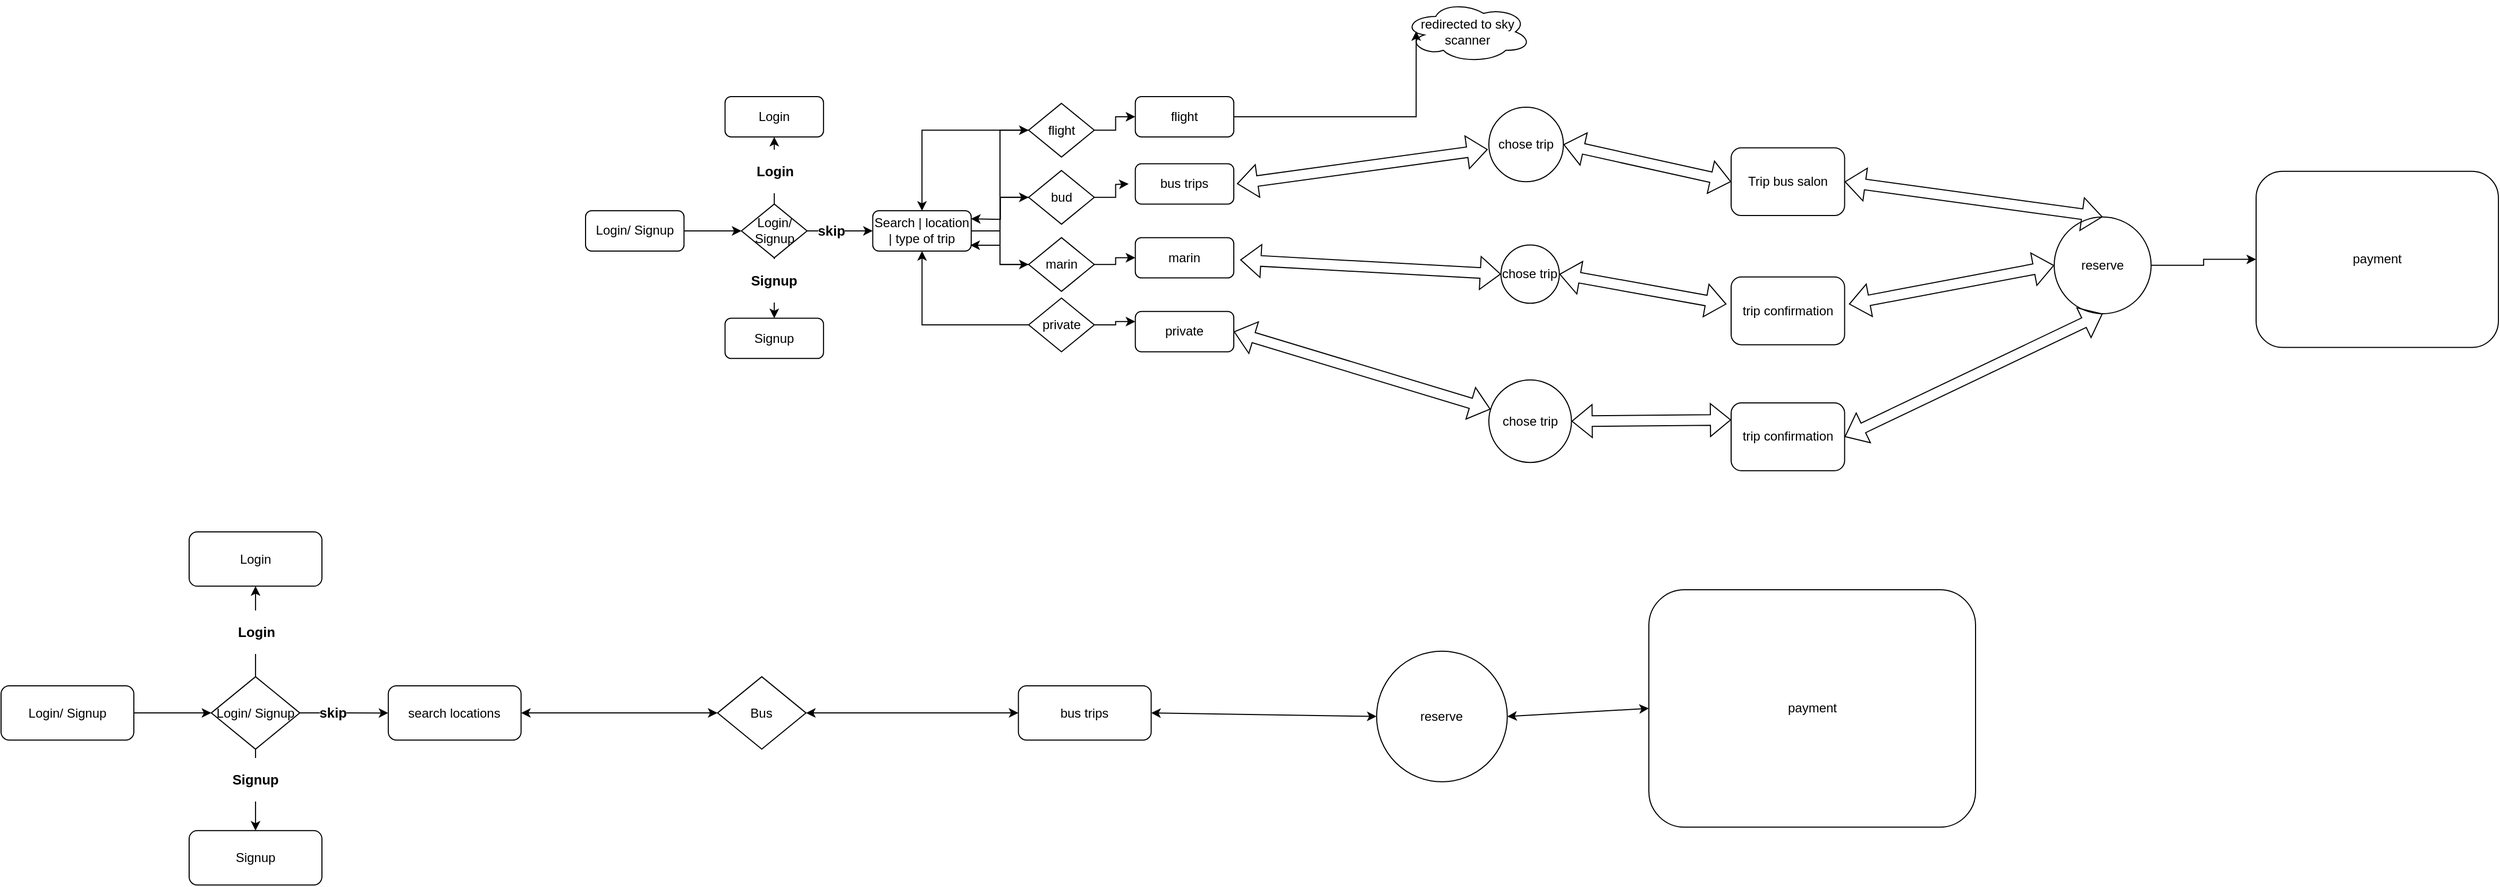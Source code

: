 <mxfile version="21.5.0" type="github">
  <diagram id="R2lEEEUBdFMjLlhIrx00" name="Page-1">
    <mxGraphModel dx="3475" dy="2533" grid="1" gridSize="10" guides="1" tooltips="1" connect="1" arrows="1" fold="1" page="1" pageScale="1" pageWidth="850" pageHeight="1100" math="0" shadow="0" extFonts="Permanent Marker^https://fonts.googleapis.com/css?family=Permanent+Marker">
      <root>
        <mxCell id="0" />
        <mxCell id="1" parent="0" />
        <mxCell id="0AvAn2icMMvyygYtg3D9-46" value="redirected to sky scanner" style="ellipse;shape=cloud;whiteSpace=wrap;html=1;" vertex="1" parent="1">
          <mxGeometry x="620" y="-100" width="120" height="58" as="geometry" />
        </mxCell>
        <mxCell id="0AvAn2icMMvyygYtg3D9-47" style="edgeStyle=orthogonalEdgeStyle;rounded=0;orthogonalLoop=1;jettySize=auto;html=1;entryX=0.097;entryY=0.49;entryDx=0;entryDy=0;entryPerimeter=0;" edge="1" parent="1" source="0AvAn2icMMvyygYtg3D9-14" target="0AvAn2icMMvyygYtg3D9-46">
          <mxGeometry relative="1" as="geometry" />
        </mxCell>
        <mxCell id="0AvAn2icMMvyygYtg3D9-87" value="" style="group" vertex="1" connectable="0" parent="1">
          <mxGeometry x="700" width="950" height="370" as="geometry" />
        </mxCell>
        <mxCell id="0AvAn2icMMvyygYtg3D9-48" value="Trip bus salon" style="rounded=1;whiteSpace=wrap;html=1;" vertex="1" parent="0AvAn2icMMvyygYtg3D9-87">
          <mxGeometry x="227.995" y="38.265" width="106.785" height="63.796" as="geometry" />
        </mxCell>
        <mxCell id="0AvAn2icMMvyygYtg3D9-50" value="chose trip" style="ellipse;whiteSpace=wrap;html=1;aspect=fixed;" vertex="1" parent="0AvAn2icMMvyygYtg3D9-87">
          <mxGeometry width="70.148" height="70.148" as="geometry" />
        </mxCell>
        <mxCell id="0AvAn2icMMvyygYtg3D9-56" value="chose trip" style="ellipse;whiteSpace=wrap;html=1;aspect=fixed;" vertex="1" parent="0AvAn2icMMvyygYtg3D9-87">
          <mxGeometry x="11.4" y="129.71" width="54.948" height="54.948" as="geometry" />
        </mxCell>
        <mxCell id="0AvAn2icMMvyygYtg3D9-58" value="trip confirmation" style="rounded=1;whiteSpace=wrap;html=1;" vertex="1" parent="0AvAn2icMMvyygYtg3D9-87">
          <mxGeometry x="227.995" y="159.903" width="106.785" height="63.796" as="geometry" />
        </mxCell>
        <mxCell id="0AvAn2icMMvyygYtg3D9-60" value="chose trip" style="ellipse;whiteSpace=wrap;html=1;aspect=fixed;" vertex="1" parent="0AvAn2icMMvyygYtg3D9-87">
          <mxGeometry y="256.877" width="77.748" height="77.748" as="geometry" />
        </mxCell>
        <mxCell id="0AvAn2icMMvyygYtg3D9-62" value="trip confirmation" style="rounded=1;whiteSpace=wrap;html=1;" vertex="1" parent="0AvAn2icMMvyygYtg3D9-87">
          <mxGeometry x="227.995" y="278.555" width="106.785" height="63.796" as="geometry" />
        </mxCell>
        <mxCell id="0AvAn2icMMvyygYtg3D9-64" value="reserve" style="ellipse;whiteSpace=wrap;html=1;aspect=fixed;" vertex="1" parent="0AvAn2icMMvyygYtg3D9-87">
          <mxGeometry x="532" y="103.337" width="91.2" height="91.2" as="geometry" />
        </mxCell>
        <mxCell id="0AvAn2icMMvyygYtg3D9-67" value="payment" style="rounded=1;whiteSpace=wrap;html=1;" vertex="1" parent="0AvAn2icMMvyygYtg3D9-87">
          <mxGeometry x="722" y="60.377" width="228" height="165.87" as="geometry" />
        </mxCell>
        <mxCell id="0AvAn2icMMvyygYtg3D9-77" value="" style="shape=flexArrow;endArrow=classic;startArrow=classic;html=1;rounded=0;exitX=1;exitY=0.5;exitDx=0;exitDy=0;entryX=0;entryY=0.5;entryDx=0;entryDy=0;" edge="1" parent="0AvAn2icMMvyygYtg3D9-87" source="0AvAn2icMMvyygYtg3D9-50" target="0AvAn2icMMvyygYtg3D9-48">
          <mxGeometry width="100" height="100" relative="1" as="geometry">
            <mxPoint x="-126.426" y="56.34" as="sourcePoint" />
            <mxPoint x="196.574" y="83.985" as="targetPoint" />
          </mxGeometry>
        </mxCell>
        <mxCell id="0AvAn2icMMvyygYtg3D9-78" value="" style="shape=flexArrow;endArrow=classic;startArrow=classic;html=1;rounded=0;exitX=1;exitY=0.5;exitDx=0;exitDy=0;entryX=-0.041;entryY=0.401;entryDx=0;entryDy=0;entryPerimeter=0;" edge="1" parent="0AvAn2icMMvyygYtg3D9-87" source="0AvAn2icMMvyygYtg3D9-56" target="0AvAn2icMMvyygYtg3D9-58">
          <mxGeometry width="100" height="100" relative="1" as="geometry">
            <mxPoint x="89.3" y="79.949" as="sourcePoint" />
            <mxPoint x="247" y="96.536" as="targetPoint" />
          </mxGeometry>
        </mxCell>
        <mxCell id="0AvAn2icMMvyygYtg3D9-80" value="" style="shape=flexArrow;endArrow=classic;startArrow=classic;html=1;rounded=0;exitX=1;exitY=0.5;exitDx=0;exitDy=0;entryX=0;entryY=0.25;entryDx=0;entryDy=0;" edge="1" parent="0AvAn2icMMvyygYtg3D9-87" source="0AvAn2icMMvyygYtg3D9-60" target="0AvAn2icMMvyygYtg3D9-62">
          <mxGeometry width="100" height="100" relative="1" as="geometry">
            <mxPoint x="85.5" y="196.058" as="sourcePoint" />
            <mxPoint x="243.2" y="212.645" as="targetPoint" />
          </mxGeometry>
        </mxCell>
        <mxCell id="0AvAn2icMMvyygYtg3D9-81" value="" style="shape=flexArrow;endArrow=classic;startArrow=classic;html=1;rounded=0;exitX=1;exitY=0.5;exitDx=0;exitDy=0;entryX=0.5;entryY=0;entryDx=0;entryDy=0;" edge="1" parent="0AvAn2icMMvyygYtg3D9-87" source="0AvAn2icMMvyygYtg3D9-48" target="0AvAn2icMMvyygYtg3D9-64">
          <mxGeometry width="100" height="100" relative="1" as="geometry">
            <mxPoint x="89.3" y="79.949" as="sourcePoint" />
            <mxPoint x="247" y="96.536" as="targetPoint" />
          </mxGeometry>
        </mxCell>
        <mxCell id="0AvAn2icMMvyygYtg3D9-82" value="" style="shape=flexArrow;endArrow=classic;startArrow=classic;html=1;rounded=0;exitX=1.038;exitY=0.401;exitDx=0;exitDy=0;entryX=0;entryY=0.5;entryDx=0;entryDy=0;exitPerimeter=0;" edge="1" parent="0AvAn2icMMvyygYtg3D9-87" source="0AvAn2icMMvyygYtg3D9-58" target="0AvAn2icMMvyygYtg3D9-64">
          <mxGeometry width="100" height="100" relative="1" as="geometry">
            <mxPoint x="353.4" y="96.536" as="sourcePoint" />
            <mxPoint x="469.3" y="165.649" as="targetPoint" />
          </mxGeometry>
        </mxCell>
        <mxCell id="0AvAn2icMMvyygYtg3D9-86" style="edgeStyle=orthogonalEdgeStyle;rounded=0;orthogonalLoop=1;jettySize=auto;html=1;entryX=0;entryY=0.5;entryDx=0;entryDy=0;" edge="1" parent="0AvAn2icMMvyygYtg3D9-87" source="0AvAn2icMMvyygYtg3D9-64" target="0AvAn2icMMvyygYtg3D9-67">
          <mxGeometry relative="1" as="geometry" />
        </mxCell>
        <mxCell id="0AvAn2icMMvyygYtg3D9-83" value="" style="shape=flexArrow;endArrow=classic;startArrow=classic;html=1;rounded=0;exitX=1;exitY=0.5;exitDx=0;exitDy=0;entryX=0.5;entryY=1;entryDx=0;entryDy=0;" edge="1" parent="0AvAn2icMMvyygYtg3D9-87" source="0AvAn2icMMvyygYtg3D9-62" target="0AvAn2icMMvyygYtg3D9-64">
          <mxGeometry width="100" height="100" relative="1" as="geometry">
            <mxPoint x="357.2" y="212.645" as="sourcePoint" />
            <mxPoint x="480.7" y="201.587" as="targetPoint" />
          </mxGeometry>
        </mxCell>
        <mxCell id="0AvAn2icMMvyygYtg3D9-1" value="Login/ Signup" style="rounded=1;whiteSpace=wrap;html=1;" vertex="1" parent="1">
          <mxGeometry x="-150" y="97.521" width="92.658" height="37.949" as="geometry" />
        </mxCell>
        <mxCell id="0AvAn2icMMvyygYtg3D9-2" value="Login/ Signup" style="rhombus;whiteSpace=wrap;html=1;" vertex="1" parent="1">
          <mxGeometry x="-3.291" y="91.197" width="61.772" height="50.598" as="geometry" />
        </mxCell>
        <mxCell id="0AvAn2icMMvyygYtg3D9-4" style="edgeStyle=orthogonalEdgeStyle;rounded=0;orthogonalLoop=1;jettySize=auto;html=1;entryX=0;entryY=0.5;entryDx=0;entryDy=0;" edge="1" parent="1" source="0AvAn2icMMvyygYtg3D9-1" target="0AvAn2icMMvyygYtg3D9-2">
          <mxGeometry relative="1" as="geometry" />
        </mxCell>
        <mxCell id="0AvAn2icMMvyygYtg3D9-3" value="Signup" style="rounded=1;whiteSpace=wrap;html=1;" vertex="1" parent="1">
          <mxGeometry x="-18.734" y="198.718" width="92.658" height="37.949" as="geometry" />
        </mxCell>
        <mxCell id="0AvAn2icMMvyygYtg3D9-5" style="edgeStyle=orthogonalEdgeStyle;rounded=0;orthogonalLoop=1;jettySize=auto;html=1;entryX=0.5;entryY=0;entryDx=0;entryDy=0;" edge="1" parent="1" source="0AvAn2icMMvyygYtg3D9-2" target="0AvAn2icMMvyygYtg3D9-3">
          <mxGeometry relative="1" as="geometry" />
        </mxCell>
        <mxCell id="0AvAn2icMMvyygYtg3D9-9" value="&lt;h3&gt;Signup&lt;/h3&gt;" style="edgeLabel;html=1;align=center;verticalAlign=middle;resizable=0;points=[];" vertex="1" connectable="0" parent="0AvAn2icMMvyygYtg3D9-5">
          <mxGeometry x="-0.267" y="-1" relative="1" as="geometry">
            <mxPoint as="offset" />
          </mxGeometry>
        </mxCell>
        <mxCell id="0AvAn2icMMvyygYtg3D9-6" value="Login" style="rounded=1;whiteSpace=wrap;html=1;" vertex="1" parent="1">
          <mxGeometry x="-18.734" y="-10" width="92.658" height="37.949" as="geometry" />
        </mxCell>
        <mxCell id="0AvAn2icMMvyygYtg3D9-7" value="&lt;h3&gt;Login&lt;/h3&gt;" style="edgeStyle=orthogonalEdgeStyle;rounded=0;orthogonalLoop=1;jettySize=auto;html=1;entryX=0.5;entryY=1;entryDx=0;entryDy=0;" edge="1" parent="1" source="0AvAn2icMMvyygYtg3D9-2" target="0AvAn2icMMvyygYtg3D9-6">
          <mxGeometry relative="1" as="geometry" />
        </mxCell>
        <mxCell id="0AvAn2icMMvyygYtg3D9-10" value="Search | location | type of trip" style="rounded=1;whiteSpace=wrap;html=1;" vertex="1" parent="1">
          <mxGeometry x="120.253" y="97.521" width="92.658" height="37.949" as="geometry" />
        </mxCell>
        <mxCell id="0AvAn2icMMvyygYtg3D9-12" style="edgeStyle=orthogonalEdgeStyle;rounded=0;orthogonalLoop=1;jettySize=auto;html=1;" edge="1" parent="1" source="0AvAn2icMMvyygYtg3D9-2" target="0AvAn2icMMvyygYtg3D9-10">
          <mxGeometry relative="1" as="geometry" />
        </mxCell>
        <mxCell id="0AvAn2icMMvyygYtg3D9-13" value="&lt;h3&gt;skip&lt;/h3&gt;" style="edgeLabel;html=1;align=center;verticalAlign=middle;resizable=0;points=[];" vertex="1" connectable="0" parent="0AvAn2icMMvyygYtg3D9-12">
          <mxGeometry x="-0.27" y="1" relative="1" as="geometry">
            <mxPoint as="offset" />
          </mxGeometry>
        </mxCell>
        <mxCell id="0AvAn2icMMvyygYtg3D9-14" value="flight" style="rounded=1;whiteSpace=wrap;html=1;" vertex="1" parent="1">
          <mxGeometry x="367.342" y="-10" width="92.658" height="37.949" as="geometry" />
        </mxCell>
        <mxCell id="0AvAn2icMMvyygYtg3D9-15" value="bus trips" style="rounded=1;whiteSpace=wrap;html=1;" vertex="1" parent="1">
          <mxGeometry x="367.342" y="53.248" width="92.658" height="37.949" as="geometry" />
        </mxCell>
        <mxCell id="0AvAn2icMMvyygYtg3D9-16" value="marin" style="rounded=1;whiteSpace=wrap;html=1;" vertex="1" parent="1">
          <mxGeometry x="367.342" y="122.821" width="92.658" height="37.949" as="geometry" />
        </mxCell>
        <mxCell id="0AvAn2icMMvyygYtg3D9-17" value="private" style="rounded=1;whiteSpace=wrap;html=1;" vertex="1" parent="1">
          <mxGeometry x="367.342" y="192.393" width="92.658" height="37.949" as="geometry" />
        </mxCell>
        <mxCell id="0AvAn2icMMvyygYtg3D9-38" style="edgeStyle=orthogonalEdgeStyle;rounded=0;orthogonalLoop=1;jettySize=auto;html=1;" edge="1" parent="1" source="0AvAn2icMMvyygYtg3D9-28" target="0AvAn2icMMvyygYtg3D9-14">
          <mxGeometry relative="1" as="geometry" />
        </mxCell>
        <mxCell id="0AvAn2icMMvyygYtg3D9-39" style="edgeStyle=orthogonalEdgeStyle;rounded=0;orthogonalLoop=1;jettySize=auto;html=1;entryX=0.5;entryY=0;entryDx=0;entryDy=0;" edge="1" parent="1" source="0AvAn2icMMvyygYtg3D9-28" target="0AvAn2icMMvyygYtg3D9-10">
          <mxGeometry relative="1" as="geometry">
            <mxPoint x="212.703" y="105.111" as="targetPoint" />
          </mxGeometry>
        </mxCell>
        <mxCell id="0AvAn2icMMvyygYtg3D9-28" value="flight" style="rhombus;whiteSpace=wrap;html=1;" vertex="1" parent="1">
          <mxGeometry x="266.962" y="-3.675" width="61.772" height="50.598" as="geometry" />
        </mxCell>
        <mxCell id="0AvAn2icMMvyygYtg3D9-32" style="edgeStyle=orthogonalEdgeStyle;rounded=0;orthogonalLoop=1;jettySize=auto;html=1;entryX=0;entryY=0.5;entryDx=0;entryDy=0;" edge="1" parent="1" source="0AvAn2icMMvyygYtg3D9-10" target="0AvAn2icMMvyygYtg3D9-28">
          <mxGeometry relative="1" as="geometry" />
        </mxCell>
        <mxCell id="0AvAn2icMMvyygYtg3D9-40" style="edgeStyle=orthogonalEdgeStyle;rounded=0;orthogonalLoop=1;jettySize=auto;html=1;" edge="1" parent="1" source="0AvAn2icMMvyygYtg3D9-29">
          <mxGeometry relative="1" as="geometry">
            <mxPoint x="361.081" y="72.222" as="targetPoint" />
          </mxGeometry>
        </mxCell>
        <mxCell id="0AvAn2icMMvyygYtg3D9-41" style="edgeStyle=orthogonalEdgeStyle;rounded=0;orthogonalLoop=1;jettySize=auto;html=1;" edge="1" parent="1" source="0AvAn2icMMvyygYtg3D9-29">
          <mxGeometry relative="1" as="geometry">
            <mxPoint x="212.703" y="105.111" as="targetPoint" />
          </mxGeometry>
        </mxCell>
        <mxCell id="0AvAn2icMMvyygYtg3D9-29" value="bud" style="rhombus;whiteSpace=wrap;html=1;" vertex="1" parent="1">
          <mxGeometry x="266.962" y="59.573" width="61.772" height="50.598" as="geometry" />
        </mxCell>
        <mxCell id="0AvAn2icMMvyygYtg3D9-33" style="edgeStyle=orthogonalEdgeStyle;rounded=0;orthogonalLoop=1;jettySize=auto;html=1;entryX=0;entryY=0.5;entryDx=0;entryDy=0;" edge="1" parent="1" source="0AvAn2icMMvyygYtg3D9-10" target="0AvAn2icMMvyygYtg3D9-29">
          <mxGeometry relative="1" as="geometry" />
        </mxCell>
        <mxCell id="0AvAn2icMMvyygYtg3D9-42" style="edgeStyle=orthogonalEdgeStyle;rounded=0;orthogonalLoop=1;jettySize=auto;html=1;" edge="1" parent="1" source="0AvAn2icMMvyygYtg3D9-30" target="0AvAn2icMMvyygYtg3D9-16">
          <mxGeometry relative="1" as="geometry" />
        </mxCell>
        <mxCell id="0AvAn2icMMvyygYtg3D9-43" style="edgeStyle=orthogonalEdgeStyle;rounded=0;orthogonalLoop=1;jettySize=auto;html=1;entryX=0.991;entryY=0.855;entryDx=0;entryDy=0;entryPerimeter=0;" edge="1" parent="1" source="0AvAn2icMMvyygYtg3D9-30" target="0AvAn2icMMvyygYtg3D9-10">
          <mxGeometry relative="1" as="geometry" />
        </mxCell>
        <mxCell id="0AvAn2icMMvyygYtg3D9-30" value="marin" style="rhombus;whiteSpace=wrap;html=1;" vertex="1" parent="1">
          <mxGeometry x="266.962" y="122.821" width="61.772" height="50.598" as="geometry" />
        </mxCell>
        <mxCell id="0AvAn2icMMvyygYtg3D9-34" style="edgeStyle=orthogonalEdgeStyle;rounded=0;orthogonalLoop=1;jettySize=auto;html=1;" edge="1" parent="1" source="0AvAn2icMMvyygYtg3D9-10" target="0AvAn2icMMvyygYtg3D9-30">
          <mxGeometry relative="1" as="geometry" />
        </mxCell>
        <mxCell id="0AvAn2icMMvyygYtg3D9-44" style="edgeStyle=orthogonalEdgeStyle;rounded=0;orthogonalLoop=1;jettySize=auto;html=1;entryX=0;entryY=0.25;entryDx=0;entryDy=0;" edge="1" parent="1" source="0AvAn2icMMvyygYtg3D9-31" target="0AvAn2icMMvyygYtg3D9-17">
          <mxGeometry relative="1" as="geometry" />
        </mxCell>
        <mxCell id="0AvAn2icMMvyygYtg3D9-45" style="edgeStyle=orthogonalEdgeStyle;rounded=0;orthogonalLoop=1;jettySize=auto;html=1;" edge="1" parent="1" source="0AvAn2icMMvyygYtg3D9-31" target="0AvAn2icMMvyygYtg3D9-10">
          <mxGeometry relative="1" as="geometry" />
        </mxCell>
        <mxCell id="0AvAn2icMMvyygYtg3D9-31" value="private" style="rhombus;whiteSpace=wrap;html=1;" vertex="1" parent="1">
          <mxGeometry x="266.962" y="179.744" width="61.772" height="50.598" as="geometry" />
        </mxCell>
        <mxCell id="0AvAn2icMMvyygYtg3D9-73" value="" style="shape=flexArrow;endArrow=classic;startArrow=classic;html=1;rounded=0;exitX=1.032;exitY=0.497;exitDx=0;exitDy=0;exitPerimeter=0;entryX=-0.015;entryY=0.567;entryDx=0;entryDy=0;entryPerimeter=0;" edge="1" parent="1" source="0AvAn2icMMvyygYtg3D9-15" target="0AvAn2icMMvyygYtg3D9-50">
          <mxGeometry width="100" height="100" relative="1" as="geometry">
            <mxPoint x="377" y="295.58" as="sourcePoint" />
            <mxPoint x="567" y="19.13" as="targetPoint" />
          </mxGeometry>
        </mxCell>
        <mxCell id="0AvAn2icMMvyygYtg3D9-75" value="" style="shape=flexArrow;endArrow=classic;startArrow=classic;html=1;rounded=0;exitX=1.065;exitY=0.552;exitDx=0;exitDy=0;exitPerimeter=0;entryX=0;entryY=0.5;entryDx=0;entryDy=0;" edge="1" parent="1" source="0AvAn2icMMvyygYtg3D9-16" target="0AvAn2icMMvyygYtg3D9-56">
          <mxGeometry width="100" height="100" relative="1" as="geometry">
            <mxPoint x="491" y="185" as="sourcePoint" />
            <mxPoint x="681" y="-91.449" as="targetPoint" />
          </mxGeometry>
        </mxCell>
        <mxCell id="0AvAn2icMMvyygYtg3D9-76" value="" style="shape=flexArrow;endArrow=classic;startArrow=classic;html=1;rounded=0;exitX=1;exitY=0.5;exitDx=0;exitDy=0;" edge="1" parent="1" source="0AvAn2icMMvyygYtg3D9-17" target="0AvAn2icMMvyygYtg3D9-60">
          <mxGeometry width="100" height="100" relative="1" as="geometry">
            <mxPoint x="403.6" y="196.058" as="sourcePoint" />
            <mxPoint x="730.4" y="196.058" as="targetPoint" />
          </mxGeometry>
        </mxCell>
        <mxCell id="0AvAn2icMMvyygYtg3D9-131" value="" style="group" vertex="1" connectable="0" parent="1">
          <mxGeometry x="-700" y="400" width="1858" height="332.59" as="geometry" />
        </mxCell>
        <mxCell id="0AvAn2icMMvyygYtg3D9-88" value="" style="group" vertex="1" connectable="0" parent="0AvAn2icMMvyygYtg3D9-131">
          <mxGeometry width="822.483" height="332.59" as="geometry" />
        </mxCell>
        <mxCell id="0AvAn2icMMvyygYtg3D9-89" value="Login/ Signup" style="rounded=1;whiteSpace=wrap;html=1;" vertex="1" parent="0AvAn2icMMvyygYtg3D9-88">
          <mxGeometry y="144.975" width="124.934" height="51.168" as="geometry" />
        </mxCell>
        <mxCell id="0AvAn2icMMvyygYtg3D9-90" value="Login/ Signup" style="rhombus;whiteSpace=wrap;html=1;" vertex="1" parent="0AvAn2icMMvyygYtg3D9-88">
          <mxGeometry x="197.812" y="136.447" width="83.289" height="68.224" as="geometry" />
        </mxCell>
        <mxCell id="0AvAn2icMMvyygYtg3D9-91" style="edgeStyle=orthogonalEdgeStyle;rounded=0;orthogonalLoop=1;jettySize=auto;html=1;entryX=0;entryY=0.5;entryDx=0;entryDy=0;" edge="1" parent="0AvAn2icMMvyygYtg3D9-88" source="0AvAn2icMMvyygYtg3D9-89" target="0AvAn2icMMvyygYtg3D9-90">
          <mxGeometry relative="1" as="geometry" />
        </mxCell>
        <mxCell id="0AvAn2icMMvyygYtg3D9-92" value="Signup" style="rounded=1;whiteSpace=wrap;html=1;" vertex="1" parent="0AvAn2icMMvyygYtg3D9-88">
          <mxGeometry x="176.99" y="281.422" width="124.934" height="51.168" as="geometry" />
        </mxCell>
        <mxCell id="0AvAn2icMMvyygYtg3D9-93" style="edgeStyle=orthogonalEdgeStyle;rounded=0;orthogonalLoop=1;jettySize=auto;html=1;entryX=0.5;entryY=0;entryDx=0;entryDy=0;" edge="1" parent="0AvAn2icMMvyygYtg3D9-88" source="0AvAn2icMMvyygYtg3D9-90" target="0AvAn2icMMvyygYtg3D9-92">
          <mxGeometry relative="1" as="geometry" />
        </mxCell>
        <mxCell id="0AvAn2icMMvyygYtg3D9-94" value="&lt;h3&gt;Signup&lt;/h3&gt;" style="edgeLabel;html=1;align=center;verticalAlign=middle;resizable=0;points=[];" vertex="1" connectable="0" parent="0AvAn2icMMvyygYtg3D9-93">
          <mxGeometry x="-0.267" y="-1" relative="1" as="geometry">
            <mxPoint as="offset" />
          </mxGeometry>
        </mxCell>
        <mxCell id="0AvAn2icMMvyygYtg3D9-95" value="Login" style="rounded=1;whiteSpace=wrap;html=1;" vertex="1" parent="0AvAn2icMMvyygYtg3D9-88">
          <mxGeometry x="176.99" width="124.934" height="51.168" as="geometry" />
        </mxCell>
        <mxCell id="0AvAn2icMMvyygYtg3D9-96" value="&lt;h3&gt;Login&lt;/h3&gt;" style="edgeStyle=orthogonalEdgeStyle;rounded=0;orthogonalLoop=1;jettySize=auto;html=1;entryX=0.5;entryY=1;entryDx=0;entryDy=0;" edge="1" parent="0AvAn2icMMvyygYtg3D9-88" source="0AvAn2icMMvyygYtg3D9-90" target="0AvAn2icMMvyygYtg3D9-95">
          <mxGeometry relative="1" as="geometry" />
        </mxCell>
        <mxCell id="0AvAn2icMMvyygYtg3D9-97" value="search locations" style="rounded=1;whiteSpace=wrap;html=1;" vertex="1" parent="0AvAn2icMMvyygYtg3D9-88">
          <mxGeometry x="364.391" y="144.975" width="124.934" height="51.168" as="geometry" />
        </mxCell>
        <mxCell id="0AvAn2icMMvyygYtg3D9-98" style="edgeStyle=orthogonalEdgeStyle;rounded=0;orthogonalLoop=1;jettySize=auto;html=1;" edge="1" parent="0AvAn2icMMvyygYtg3D9-88" source="0AvAn2icMMvyygYtg3D9-90" target="0AvAn2icMMvyygYtg3D9-97">
          <mxGeometry relative="1" as="geometry" />
        </mxCell>
        <mxCell id="0AvAn2icMMvyygYtg3D9-99" value="&lt;h3&gt;skip&lt;/h3&gt;" style="edgeLabel;html=1;align=center;verticalAlign=middle;resizable=0;points=[];" vertex="1" connectable="0" parent="0AvAn2icMMvyygYtg3D9-98">
          <mxGeometry x="-0.27" y="1" relative="1" as="geometry">
            <mxPoint as="offset" />
          </mxGeometry>
        </mxCell>
        <mxCell id="0AvAn2icMMvyygYtg3D9-110" value="Bus" style="rhombus;whiteSpace=wrap;html=1;" vertex="1" parent="0AvAn2icMMvyygYtg3D9-88">
          <mxGeometry x="674.169" y="136.442" width="83.289" height="68.224" as="geometry" />
        </mxCell>
        <mxCell id="0AvAn2icMMvyygYtg3D9-125" value="" style="endArrow=classic;startArrow=classic;html=1;rounded=0;exitX=1;exitY=0.5;exitDx=0;exitDy=0;" edge="1" parent="0AvAn2icMMvyygYtg3D9-88" source="0AvAn2icMMvyygYtg3D9-97" target="0AvAn2icMMvyygYtg3D9-110">
          <mxGeometry width="50" height="50" relative="1" as="geometry">
            <mxPoint x="377.53" y="134.834" as="sourcePoint" />
            <mxPoint x="444.947" y="67.417" as="targetPoint" />
          </mxGeometry>
        </mxCell>
        <mxCell id="0AvAn2icMMvyygYtg3D9-101" value="bus trips" style="rounded=1;whiteSpace=wrap;html=1;" vertex="1" parent="0AvAn2icMMvyygYtg3D9-131">
          <mxGeometry x="957.319" y="144.97" width="124.934" height="51.168" as="geometry" />
        </mxCell>
        <mxCell id="0AvAn2icMMvyygYtg3D9-126" value="" style="endArrow=classic;startArrow=classic;html=1;rounded=0;exitX=1;exitY=0.5;exitDx=0;exitDy=0;entryX=0;entryY=0.5;entryDx=0;entryDy=0;" edge="1" parent="0AvAn2icMMvyygYtg3D9-131" source="0AvAn2icMMvyygYtg3D9-110" target="0AvAn2icMMvyygYtg3D9-101">
          <mxGeometry width="50" height="50" relative="1" as="geometry">
            <mxPoint x="502.928" y="183.374" as="sourcePoint" />
            <mxPoint x="687.65" y="183.374" as="targetPoint" />
          </mxGeometry>
        </mxCell>
        <mxCell id="0AvAn2icMMvyygYtg3D9-127" value="reserve" style="ellipse;whiteSpace=wrap;html=1;aspect=fixed;" vertex="1" parent="0AvAn2icMMvyygYtg3D9-131">
          <mxGeometry x="1294.397" y="112.393" width="122.968" height="122.968" as="geometry" />
        </mxCell>
        <mxCell id="0AvAn2icMMvyygYtg3D9-128" value="payment" style="rounded=1;whiteSpace=wrap;html=1;" vertex="1" parent="0AvAn2icMMvyygYtg3D9-131">
          <mxGeometry x="1550.58" y="54.468" width="307.42" height="223.648" as="geometry" />
        </mxCell>
        <mxCell id="0AvAn2icMMvyygYtg3D9-129" value="" style="endArrow=classic;startArrow=classic;html=1;rounded=0;exitX=1;exitY=0.5;exitDx=0;exitDy=0;entryX=0;entryY=0.5;entryDx=0;entryDy=0;" edge="1" parent="0AvAn2icMMvyygYtg3D9-131" source="0AvAn2icMMvyygYtg3D9-101" target="0AvAn2icMMvyygYtg3D9-127">
          <mxGeometry width="50" height="50" relative="1" as="geometry">
            <mxPoint x="771.244" y="183.374" as="sourcePoint" />
            <mxPoint x="970.797" y="183.374" as="targetPoint" />
          </mxGeometry>
        </mxCell>
        <mxCell id="0AvAn2icMMvyygYtg3D9-130" value="" style="endArrow=classic;startArrow=classic;html=1;rounded=0;entryX=0;entryY=0.5;entryDx=0;entryDy=0;exitX=1;exitY=0.5;exitDx=0;exitDy=0;" edge="1" parent="0AvAn2icMMvyygYtg3D9-131" source="0AvAn2icMMvyygYtg3D9-127" target="0AvAn2icMMvyygYtg3D9-128">
          <mxGeometry width="50" height="50" relative="1" as="geometry">
            <mxPoint x="1429.23" y="175.284" as="sourcePoint" />
            <mxPoint x="1307.88" y="187.419" as="targetPoint" />
          </mxGeometry>
        </mxCell>
      </root>
    </mxGraphModel>
  </diagram>
</mxfile>
